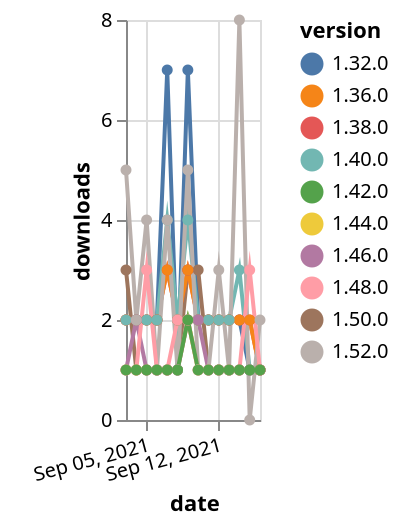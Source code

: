{"$schema": "https://vega.github.io/schema/vega-lite/v5.json", "description": "A simple bar chart with embedded data.", "data": {"values": [{"date": "2021-09-03", "total": 5743, "delta": 2, "version": "1.32.0"}, {"date": "2021-09-04", "total": 5745, "delta": 2, "version": "1.32.0"}, {"date": "2021-09-05", "total": 5747, "delta": 2, "version": "1.32.0"}, {"date": "2021-09-06", "total": 5749, "delta": 2, "version": "1.32.0"}, {"date": "2021-09-07", "total": 5756, "delta": 7, "version": "1.32.0"}, {"date": "2021-09-08", "total": 5757, "delta": 1, "version": "1.32.0"}, {"date": "2021-09-09", "total": 5764, "delta": 7, "version": "1.32.0"}, {"date": "2021-09-10", "total": 5766, "delta": 2, "version": "1.32.0"}, {"date": "2021-09-11", "total": 5768, "delta": 2, "version": "1.32.0"}, {"date": "2021-09-12", "total": 5770, "delta": 2, "version": "1.32.0"}, {"date": "2021-09-13", "total": 5772, "delta": 2, "version": "1.32.0"}, {"date": "2021-09-14", "total": 5774, "delta": 2, "version": "1.32.0"}, {"date": "2021-09-15", "total": 5775, "delta": 1, "version": "1.32.0"}, {"date": "2021-09-16", "total": 5776, "delta": 1, "version": "1.32.0"}, {"date": "2021-09-03", "total": 317, "delta": 3, "version": "1.50.0"}, {"date": "2021-09-04", "total": 318, "delta": 1, "version": "1.50.0"}, {"date": "2021-09-05", "total": 319, "delta": 1, "version": "1.50.0"}, {"date": "2021-09-06", "total": 320, "delta": 1, "version": "1.50.0"}, {"date": "2021-09-07", "total": 321, "delta": 1, "version": "1.50.0"}, {"date": "2021-09-08", "total": 322, "delta": 1, "version": "1.50.0"}, {"date": "2021-09-09", "total": 325, "delta": 3, "version": "1.50.0"}, {"date": "2021-09-10", "total": 328, "delta": 3, "version": "1.50.0"}, {"date": "2021-09-11", "total": 329, "delta": 1, "version": "1.50.0"}, {"date": "2021-09-12", "total": 330, "delta": 1, "version": "1.50.0"}, {"date": "2021-09-13", "total": 331, "delta": 1, "version": "1.50.0"}, {"date": "2021-09-14", "total": 332, "delta": 1, "version": "1.50.0"}, {"date": "2021-09-15", "total": 333, "delta": 1, "version": "1.50.0"}, {"date": "2021-09-16", "total": 334, "delta": 1, "version": "1.50.0"}, {"date": "2021-09-03", "total": 264, "delta": 1, "version": "1.44.0"}, {"date": "2021-09-04", "total": 265, "delta": 1, "version": "1.44.0"}, {"date": "2021-09-05", "total": 266, "delta": 1, "version": "1.44.0"}, {"date": "2021-09-06", "total": 267, "delta": 1, "version": "1.44.0"}, {"date": "2021-09-07", "total": 268, "delta": 1, "version": "1.44.0"}, {"date": "2021-09-08", "total": 269, "delta": 1, "version": "1.44.0"}, {"date": "2021-09-09", "total": 271, "delta": 2, "version": "1.44.0"}, {"date": "2021-09-10", "total": 272, "delta": 1, "version": "1.44.0"}, {"date": "2021-09-11", "total": 273, "delta": 1, "version": "1.44.0"}, {"date": "2021-09-12", "total": 274, "delta": 1, "version": "1.44.0"}, {"date": "2021-09-13", "total": 275, "delta": 1, "version": "1.44.0"}, {"date": "2021-09-14", "total": 276, "delta": 1, "version": "1.44.0"}, {"date": "2021-09-15", "total": 277, "delta": 1, "version": "1.44.0"}, {"date": "2021-09-16", "total": 278, "delta": 1, "version": "1.44.0"}, {"date": "2021-09-03", "total": 2733, "delta": 2, "version": "1.38.0"}, {"date": "2021-09-04", "total": 2735, "delta": 2, "version": "1.38.0"}, {"date": "2021-09-05", "total": 2737, "delta": 2, "version": "1.38.0"}, {"date": "2021-09-06", "total": 2739, "delta": 2, "version": "1.38.0"}, {"date": "2021-09-07", "total": 2742, "delta": 3, "version": "1.38.0"}, {"date": "2021-09-08", "total": 2744, "delta": 2, "version": "1.38.0"}, {"date": "2021-09-09", "total": 2747, "delta": 3, "version": "1.38.0"}, {"date": "2021-09-10", "total": 2749, "delta": 2, "version": "1.38.0"}, {"date": "2021-09-11", "total": 2751, "delta": 2, "version": "1.38.0"}, {"date": "2021-09-12", "total": 2753, "delta": 2, "version": "1.38.0"}, {"date": "2021-09-13", "total": 2755, "delta": 2, "version": "1.38.0"}, {"date": "2021-09-14", "total": 2757, "delta": 2, "version": "1.38.0"}, {"date": "2021-09-15", "total": 2759, "delta": 2, "version": "1.38.0"}, {"date": "2021-09-16", "total": 2760, "delta": 1, "version": "1.38.0"}, {"date": "2021-09-03", "total": 2647, "delta": 2, "version": "1.36.0"}, {"date": "2021-09-04", "total": 2649, "delta": 2, "version": "1.36.0"}, {"date": "2021-09-05", "total": 2651, "delta": 2, "version": "1.36.0"}, {"date": "2021-09-06", "total": 2653, "delta": 2, "version": "1.36.0"}, {"date": "2021-09-07", "total": 2656, "delta": 3, "version": "1.36.0"}, {"date": "2021-09-08", "total": 2658, "delta": 2, "version": "1.36.0"}, {"date": "2021-09-09", "total": 2661, "delta": 3, "version": "1.36.0"}, {"date": "2021-09-10", "total": 2663, "delta": 2, "version": "1.36.0"}, {"date": "2021-09-11", "total": 2665, "delta": 2, "version": "1.36.0"}, {"date": "2021-09-12", "total": 2667, "delta": 2, "version": "1.36.0"}, {"date": "2021-09-13", "total": 2669, "delta": 2, "version": "1.36.0"}, {"date": "2021-09-14", "total": 2671, "delta": 2, "version": "1.36.0"}, {"date": "2021-09-15", "total": 2673, "delta": 2, "version": "1.36.0"}, {"date": "2021-09-16", "total": 2674, "delta": 1, "version": "1.36.0"}, {"date": "2021-09-03", "total": 2664, "delta": 2, "version": "1.40.0"}, {"date": "2021-09-04", "total": 2666, "delta": 2, "version": "1.40.0"}, {"date": "2021-09-05", "total": 2668, "delta": 2, "version": "1.40.0"}, {"date": "2021-09-06", "total": 2670, "delta": 2, "version": "1.40.0"}, {"date": "2021-09-07", "total": 2674, "delta": 4, "version": "1.40.0"}, {"date": "2021-09-08", "total": 2676, "delta": 2, "version": "1.40.0"}, {"date": "2021-09-09", "total": 2680, "delta": 4, "version": "1.40.0"}, {"date": "2021-09-10", "total": 2682, "delta": 2, "version": "1.40.0"}, {"date": "2021-09-11", "total": 2684, "delta": 2, "version": "1.40.0"}, {"date": "2021-09-12", "total": 2686, "delta": 2, "version": "1.40.0"}, {"date": "2021-09-13", "total": 2688, "delta": 2, "version": "1.40.0"}, {"date": "2021-09-14", "total": 2691, "delta": 3, "version": "1.40.0"}, {"date": "2021-09-15", "total": 2692, "delta": 1, "version": "1.40.0"}, {"date": "2021-09-16", "total": 2693, "delta": 1, "version": "1.40.0"}, {"date": "2021-09-03", "total": 466, "delta": 1, "version": "1.46.0"}, {"date": "2021-09-04", "total": 468, "delta": 2, "version": "1.46.0"}, {"date": "2021-09-05", "total": 469, "delta": 1, "version": "1.46.0"}, {"date": "2021-09-06", "total": 470, "delta": 1, "version": "1.46.0"}, {"date": "2021-09-07", "total": 471, "delta": 1, "version": "1.46.0"}, {"date": "2021-09-08", "total": 472, "delta": 1, "version": "1.46.0"}, {"date": "2021-09-09", "total": 474, "delta": 2, "version": "1.46.0"}, {"date": "2021-09-10", "total": 476, "delta": 2, "version": "1.46.0"}, {"date": "2021-09-11", "total": 477, "delta": 1, "version": "1.46.0"}, {"date": "2021-09-12", "total": 478, "delta": 1, "version": "1.46.0"}, {"date": "2021-09-13", "total": 479, "delta": 1, "version": "1.46.0"}, {"date": "2021-09-14", "total": 480, "delta": 1, "version": "1.46.0"}, {"date": "2021-09-15", "total": 481, "delta": 1, "version": "1.46.0"}, {"date": "2021-09-16", "total": 482, "delta": 1, "version": "1.46.0"}, {"date": "2021-09-03", "total": 191, "delta": 5, "version": "1.52.0"}, {"date": "2021-09-04", "total": 193, "delta": 2, "version": "1.52.0"}, {"date": "2021-09-05", "total": 197, "delta": 4, "version": "1.52.0"}, {"date": "2021-09-06", "total": 198, "delta": 1, "version": "1.52.0"}, {"date": "2021-09-07", "total": 202, "delta": 4, "version": "1.52.0"}, {"date": "2021-09-08", "total": 203, "delta": 1, "version": "1.52.0"}, {"date": "2021-09-09", "total": 208, "delta": 5, "version": "1.52.0"}, {"date": "2021-09-10", "total": 209, "delta": 1, "version": "1.52.0"}, {"date": "2021-09-11", "total": 210, "delta": 1, "version": "1.52.0"}, {"date": "2021-09-12", "total": 213, "delta": 3, "version": "1.52.0"}, {"date": "2021-09-13", "total": 214, "delta": 1, "version": "1.52.0"}, {"date": "2021-09-14", "total": 222, "delta": 8, "version": "1.52.0"}, {"date": "2021-09-15", "total": 222, "delta": 0, "version": "1.52.0"}, {"date": "2021-09-16", "total": 224, "delta": 2, "version": "1.52.0"}, {"date": "2021-09-03", "total": 246, "delta": 1, "version": "1.48.0"}, {"date": "2021-09-04", "total": 247, "delta": 1, "version": "1.48.0"}, {"date": "2021-09-05", "total": 250, "delta": 3, "version": "1.48.0"}, {"date": "2021-09-06", "total": 251, "delta": 1, "version": "1.48.0"}, {"date": "2021-09-07", "total": 252, "delta": 1, "version": "1.48.0"}, {"date": "2021-09-08", "total": 254, "delta": 2, "version": "1.48.0"}, {"date": "2021-09-09", "total": 256, "delta": 2, "version": "1.48.0"}, {"date": "2021-09-10", "total": 257, "delta": 1, "version": "1.48.0"}, {"date": "2021-09-11", "total": 258, "delta": 1, "version": "1.48.0"}, {"date": "2021-09-12", "total": 259, "delta": 1, "version": "1.48.0"}, {"date": "2021-09-13", "total": 260, "delta": 1, "version": "1.48.0"}, {"date": "2021-09-14", "total": 261, "delta": 1, "version": "1.48.0"}, {"date": "2021-09-15", "total": 264, "delta": 3, "version": "1.48.0"}, {"date": "2021-09-16", "total": 265, "delta": 1, "version": "1.48.0"}, {"date": "2021-09-03", "total": 465, "delta": 1, "version": "1.42.0"}, {"date": "2021-09-04", "total": 466, "delta": 1, "version": "1.42.0"}, {"date": "2021-09-05", "total": 467, "delta": 1, "version": "1.42.0"}, {"date": "2021-09-06", "total": 468, "delta": 1, "version": "1.42.0"}, {"date": "2021-09-07", "total": 469, "delta": 1, "version": "1.42.0"}, {"date": "2021-09-08", "total": 470, "delta": 1, "version": "1.42.0"}, {"date": "2021-09-09", "total": 472, "delta": 2, "version": "1.42.0"}, {"date": "2021-09-10", "total": 473, "delta": 1, "version": "1.42.0"}, {"date": "2021-09-11", "total": 474, "delta": 1, "version": "1.42.0"}, {"date": "2021-09-12", "total": 475, "delta": 1, "version": "1.42.0"}, {"date": "2021-09-13", "total": 476, "delta": 1, "version": "1.42.0"}, {"date": "2021-09-14", "total": 477, "delta": 1, "version": "1.42.0"}, {"date": "2021-09-15", "total": 478, "delta": 1, "version": "1.42.0"}, {"date": "2021-09-16", "total": 479, "delta": 1, "version": "1.42.0"}]}, "width": "container", "mark": {"type": "line", "point": {"filled": true}}, "encoding": {"x": {"field": "date", "type": "temporal", "timeUnit": "yearmonthdate", "title": "date", "axis": {"labelAngle": -15}}, "y": {"field": "delta", "type": "quantitative", "title": "downloads"}, "color": {"field": "version", "type": "nominal"}, "tooltip": {"field": "delta"}}}